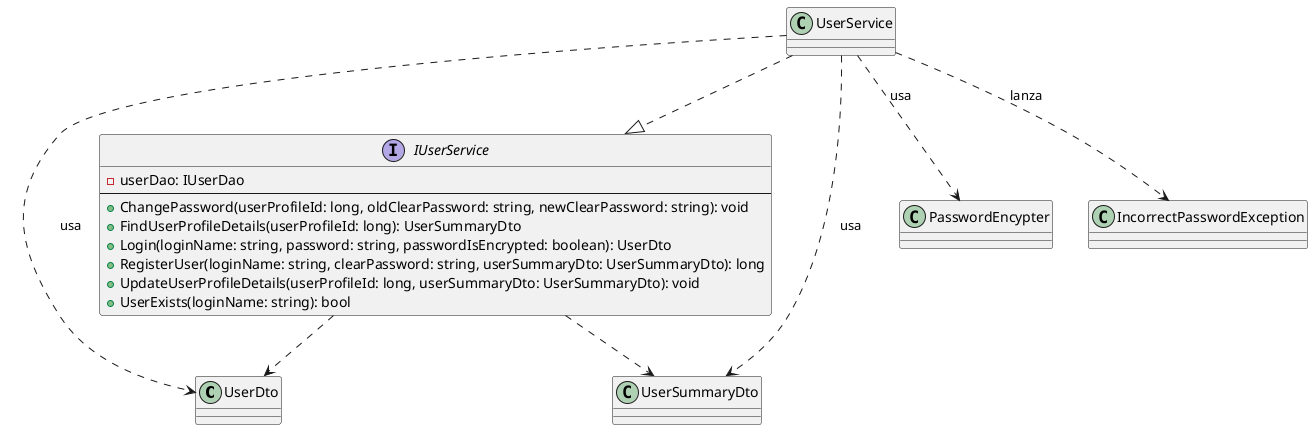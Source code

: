 @startuml Diagrama de Clases para UserService
' DTO
class UserDto {
}

class UserSummaryDto {
}

interface IUserService {
    -userDao: IUserDao
    --
    +ChangePassword(userProfileId: long, oldClearPassword: string, newClearPassword: string): void
    +FindUserProfileDetails(userProfileId: long): UserSummaryDto   
    +Login(loginName: string, password: string, passwordIsEncrypted: boolean): UserDto
    +RegisterUser(loginName: string, clearPassword: string, userSummaryDto: UserSummaryDto): long
    +UpdateUserProfileDetails(userProfileId: long, userSummaryDto: UserSummaryDto): void   
    +UserExists(loginName: string): bool
}

class UserService {
}

class PasswordEncypter {
}

class IncorrectPasswordException {
}

UserService ..|> IUserService
UserService ..> UserDto : usa
UserService ..> UserSummaryDto : usa
UserService ..> PasswordEncypter : usa
UserService ..> IncorrectPasswordException : lanza
IUserService ..> UserDto
IUserService ..> UserSummaryDto